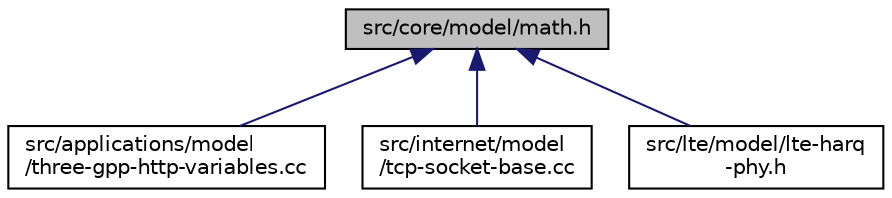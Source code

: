 digraph "src/core/model/math.h"
{
 // LATEX_PDF_SIZE
  edge [fontname="Helvetica",fontsize="10",labelfontname="Helvetica",labelfontsize="10"];
  node [fontname="Helvetica",fontsize="10",shape=record];
  Node1 [label="src/core/model/math.h",height=0.2,width=0.4,color="black", fillcolor="grey75", style="filled", fontcolor="black",tooltip="log2() macro definition; to deal with Bug 1467."];
  Node1 -> Node2 [dir="back",color="midnightblue",fontsize="10",style="solid",fontname="Helvetica"];
  Node2 [label="src/applications/model\l/three-gpp-http-variables.cc",height=0.2,width=0.4,color="black", fillcolor="white", style="filled",URL="$three-gpp-http-variables_8cc.html",tooltip=" "];
  Node1 -> Node3 [dir="back",color="midnightblue",fontsize="10",style="solid",fontname="Helvetica"];
  Node3 [label="src/internet/model\l/tcp-socket-base.cc",height=0.2,width=0.4,color="black", fillcolor="white", style="filled",URL="$tcp-socket-base_8cc.html",tooltip=" "];
  Node1 -> Node4 [dir="back",color="midnightblue",fontsize="10",style="solid",fontname="Helvetica"];
  Node4 [label="src/lte/model/lte-harq\l-phy.h",height=0.2,width=0.4,color="black", fillcolor="white", style="filled",URL="$lte-harq-phy_8h.html",tooltip=" "];
}
